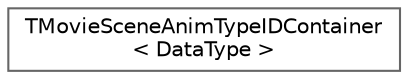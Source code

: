 digraph "Graphical Class Hierarchy"
{
 // INTERACTIVE_SVG=YES
 // LATEX_PDF_SIZE
  bgcolor="transparent";
  edge [fontname=Helvetica,fontsize=10,labelfontname=Helvetica,labelfontsize=10];
  node [fontname=Helvetica,fontsize=10,shape=box,height=0.2,width=0.4];
  rankdir="LR";
  Node0 [id="Node000000",label="TMovieSceneAnimTypeIDContainer\l\< DataType \>",height=0.2,width=0.4,color="grey40", fillcolor="white", style="filled",URL="$dd/de6/structTMovieSceneAnimTypeIDContainer.html",tooltip="Anim type ID container that uniquely identifies types of animated data based on a predicate data stru..."];
}
